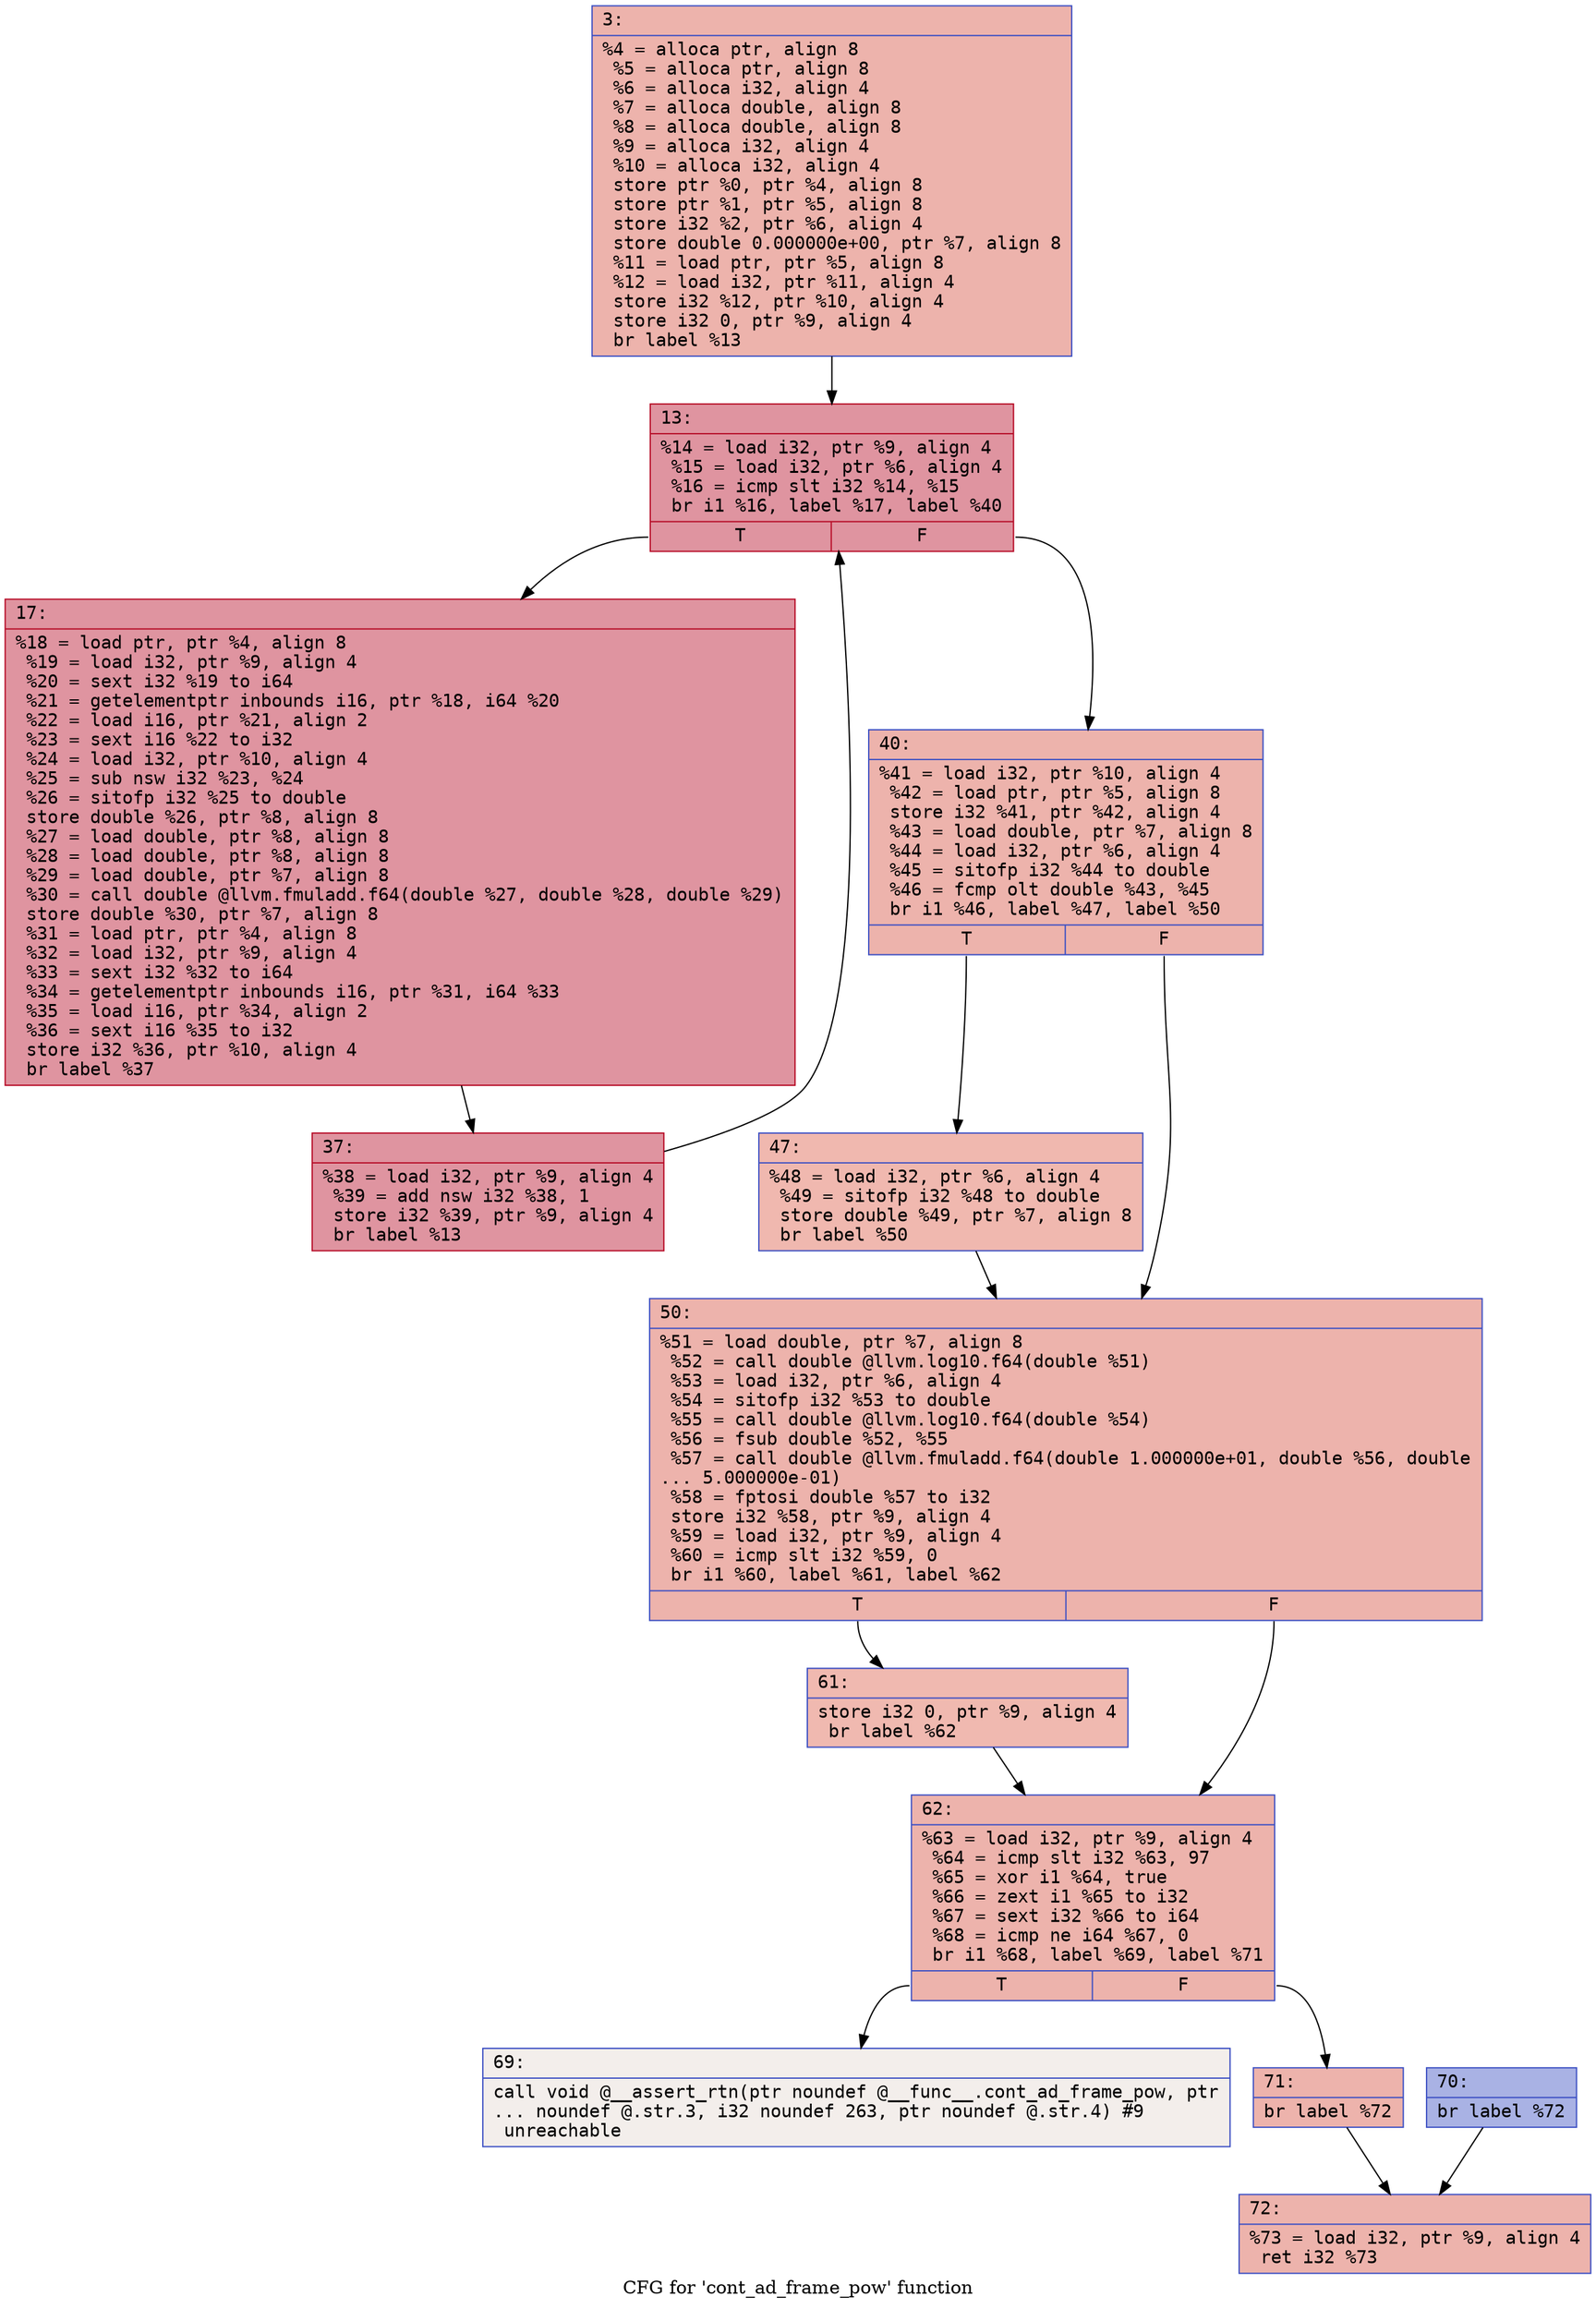 digraph "CFG for 'cont_ad_frame_pow' function" {
	label="CFG for 'cont_ad_frame_pow' function";

	Node0x600000a7e440 [shape=record,color="#3d50c3ff", style=filled, fillcolor="#d6524470" fontname="Courier",label="{3:\l|  %4 = alloca ptr, align 8\l  %5 = alloca ptr, align 8\l  %6 = alloca i32, align 4\l  %7 = alloca double, align 8\l  %8 = alloca double, align 8\l  %9 = alloca i32, align 4\l  %10 = alloca i32, align 4\l  store ptr %0, ptr %4, align 8\l  store ptr %1, ptr %5, align 8\l  store i32 %2, ptr %6, align 4\l  store double 0.000000e+00, ptr %7, align 8\l  %11 = load ptr, ptr %5, align 8\l  %12 = load i32, ptr %11, align 4\l  store i32 %12, ptr %10, align 4\l  store i32 0, ptr %9, align 4\l  br label %13\l}"];
	Node0x600000a7e440 -> Node0x600000a7e490[tooltip="3 -> 13\nProbability 100.00%" ];
	Node0x600000a7e490 [shape=record,color="#b70d28ff", style=filled, fillcolor="#b70d2870" fontname="Courier",label="{13:\l|  %14 = load i32, ptr %9, align 4\l  %15 = load i32, ptr %6, align 4\l  %16 = icmp slt i32 %14, %15\l  br i1 %16, label %17, label %40\l|{<s0>T|<s1>F}}"];
	Node0x600000a7e490:s0 -> Node0x600000a7e4e0[tooltip="13 -> 17\nProbability 96.88%" ];
	Node0x600000a7e490:s1 -> Node0x600000a7e580[tooltip="13 -> 40\nProbability 3.12%" ];
	Node0x600000a7e4e0 [shape=record,color="#b70d28ff", style=filled, fillcolor="#b70d2870" fontname="Courier",label="{17:\l|  %18 = load ptr, ptr %4, align 8\l  %19 = load i32, ptr %9, align 4\l  %20 = sext i32 %19 to i64\l  %21 = getelementptr inbounds i16, ptr %18, i64 %20\l  %22 = load i16, ptr %21, align 2\l  %23 = sext i16 %22 to i32\l  %24 = load i32, ptr %10, align 4\l  %25 = sub nsw i32 %23, %24\l  %26 = sitofp i32 %25 to double\l  store double %26, ptr %8, align 8\l  %27 = load double, ptr %8, align 8\l  %28 = load double, ptr %8, align 8\l  %29 = load double, ptr %7, align 8\l  %30 = call double @llvm.fmuladd.f64(double %27, double %28, double %29)\l  store double %30, ptr %7, align 8\l  %31 = load ptr, ptr %4, align 8\l  %32 = load i32, ptr %9, align 4\l  %33 = sext i32 %32 to i64\l  %34 = getelementptr inbounds i16, ptr %31, i64 %33\l  %35 = load i16, ptr %34, align 2\l  %36 = sext i16 %35 to i32\l  store i32 %36, ptr %10, align 4\l  br label %37\l}"];
	Node0x600000a7e4e0 -> Node0x600000a7e530[tooltip="17 -> 37\nProbability 100.00%" ];
	Node0x600000a7e530 [shape=record,color="#b70d28ff", style=filled, fillcolor="#b70d2870" fontname="Courier",label="{37:\l|  %38 = load i32, ptr %9, align 4\l  %39 = add nsw i32 %38, 1\l  store i32 %39, ptr %9, align 4\l  br label %13\l}"];
	Node0x600000a7e530 -> Node0x600000a7e490[tooltip="37 -> 13\nProbability 100.00%" ];
	Node0x600000a7e580 [shape=record,color="#3d50c3ff", style=filled, fillcolor="#d6524470" fontname="Courier",label="{40:\l|  %41 = load i32, ptr %10, align 4\l  %42 = load ptr, ptr %5, align 8\l  store i32 %41, ptr %42, align 4\l  %43 = load double, ptr %7, align 8\l  %44 = load i32, ptr %6, align 4\l  %45 = sitofp i32 %44 to double\l  %46 = fcmp olt double %43, %45\l  br i1 %46, label %47, label %50\l|{<s0>T|<s1>F}}"];
	Node0x600000a7e580:s0 -> Node0x600000a7e5d0[tooltip="40 -> 47\nProbability 50.00%" ];
	Node0x600000a7e580:s1 -> Node0x600000a7e620[tooltip="40 -> 50\nProbability 50.00%" ];
	Node0x600000a7e5d0 [shape=record,color="#3d50c3ff", style=filled, fillcolor="#dc5d4a70" fontname="Courier",label="{47:\l|  %48 = load i32, ptr %6, align 4\l  %49 = sitofp i32 %48 to double\l  store double %49, ptr %7, align 8\l  br label %50\l}"];
	Node0x600000a7e5d0 -> Node0x600000a7e620[tooltip="47 -> 50\nProbability 100.00%" ];
	Node0x600000a7e620 [shape=record,color="#3d50c3ff", style=filled, fillcolor="#d6524470" fontname="Courier",label="{50:\l|  %51 = load double, ptr %7, align 8\l  %52 = call double @llvm.log10.f64(double %51)\l  %53 = load i32, ptr %6, align 4\l  %54 = sitofp i32 %53 to double\l  %55 = call double @llvm.log10.f64(double %54)\l  %56 = fsub double %52, %55\l  %57 = call double @llvm.fmuladd.f64(double 1.000000e+01, double %56, double\l... 5.000000e-01)\l  %58 = fptosi double %57 to i32\l  store i32 %58, ptr %9, align 4\l  %59 = load i32, ptr %9, align 4\l  %60 = icmp slt i32 %59, 0\l  br i1 %60, label %61, label %62\l|{<s0>T|<s1>F}}"];
	Node0x600000a7e620:s0 -> Node0x600000a7e670[tooltip="50 -> 61\nProbability 37.50%" ];
	Node0x600000a7e620:s1 -> Node0x600000a7e6c0[tooltip="50 -> 62\nProbability 62.50%" ];
	Node0x600000a7e670 [shape=record,color="#3d50c3ff", style=filled, fillcolor="#de614d70" fontname="Courier",label="{61:\l|  store i32 0, ptr %9, align 4\l  br label %62\l}"];
	Node0x600000a7e670 -> Node0x600000a7e6c0[tooltip="61 -> 62\nProbability 100.00%" ];
	Node0x600000a7e6c0 [shape=record,color="#3d50c3ff", style=filled, fillcolor="#d6524470" fontname="Courier",label="{62:\l|  %63 = load i32, ptr %9, align 4\l  %64 = icmp slt i32 %63, 97\l  %65 = xor i1 %64, true\l  %66 = zext i1 %65 to i32\l  %67 = sext i32 %66 to i64\l  %68 = icmp ne i64 %67, 0\l  br i1 %68, label %69, label %71\l|{<s0>T|<s1>F}}"];
	Node0x600000a7e6c0:s0 -> Node0x600000a7e710[tooltip="62 -> 69\nProbability 0.00%" ];
	Node0x600000a7e6c0:s1 -> Node0x600000a7e7b0[tooltip="62 -> 71\nProbability 100.00%" ];
	Node0x600000a7e710 [shape=record,color="#3d50c3ff", style=filled, fillcolor="#e5d8d170" fontname="Courier",label="{69:\l|  call void @__assert_rtn(ptr noundef @__func__.cont_ad_frame_pow, ptr\l... noundef @.str.3, i32 noundef 263, ptr noundef @.str.4) #9\l  unreachable\l}"];
	Node0x600000a7e760 [shape=record,color="#3d50c3ff", style=filled, fillcolor="#3d50c370" fontname="Courier",label="{70:\l|  br label %72\l}"];
	Node0x600000a7e760 -> Node0x600000a7e800[tooltip="70 -> 72\nProbability 100.00%" ];
	Node0x600000a7e7b0 [shape=record,color="#3d50c3ff", style=filled, fillcolor="#d6524470" fontname="Courier",label="{71:\l|  br label %72\l}"];
	Node0x600000a7e7b0 -> Node0x600000a7e800[tooltip="71 -> 72\nProbability 100.00%" ];
	Node0x600000a7e800 [shape=record,color="#3d50c3ff", style=filled, fillcolor="#d6524470" fontname="Courier",label="{72:\l|  %73 = load i32, ptr %9, align 4\l  ret i32 %73\l}"];
}
